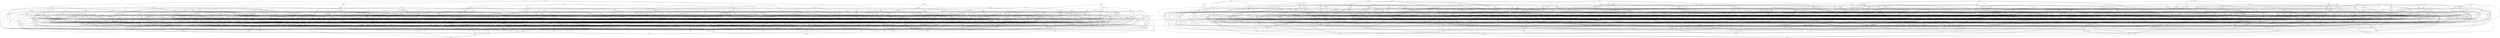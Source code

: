 graph network {
	vxg -- { jlc };
	xgz -- { jgn nzg };
	fjx -- { jpz qgl ltq hhl };
	gqv -- { dgv };
	pcj -- { tnb nsj };
	gxg -- { xtg };
	vxn -- { frn ppq gct plq };
	msh -- { vmm hnd dkp xsb };
	zhj -- { dxt ppt };
	bcz -- { bxg };
	svt -- { xxl bpv zmd stt };
	plf -- { chm fdc vsz xxl };
	mhr -- { rvn kqd mzs };
	pcl -- { vlk znh };
	qlm -- { psc };
	hqf -- { mvq fsn mft mcb };
	hcp -- { sjh nzg };
	qrc -- { vvk txc xlb djf };
	cft -- { dkr pzm vdq nxl };
	fzx -- { qvt cvg jxg };
	qmq -- { sct jsk vbq bkb };
	mff -- { tzc hlk ttv llt };
	cbb -- { cch ffk };
	qvv -- { rvn qcg mhd };
	njp -- { lmx };
	cgt -- { rlc fsf };
	mgf -- { tnb ntt rdc };
	ztx -- { drq gcc };
	stv -- { mqm };
	qpq -- { hcq kzh ppm nxx };
	ldv -- { fbs xjs xkr npx };
	szh -- { ptn gfj nzx pkj };
	fkb -- { dhr znh };
	sct -- { fts };
	bng -- { vmh xht zmv };
	ftj -- { skr gjj vpg };
	qbb -- { bxr blq };
	nrn -- { lxn fjd hnn };
	mfn -- { vlk cnl nhf };
	dgh -- { rmh gxg cnd };
	gnl -- { nxl hdc hlx };
	szg -- { shp };
	dhr -- { xds };
	hsc -- { fvl hhl };
	gkc -- { nqc };
	pxb -- { zcv mnp };
	lxn -- { xtg };
	vcb -- { cbl vqk };
	gcc -- { cxg };
	snb -- { mkj llt };
	mtj -- { dkl scz hdm qbp zbd };
	bqp -- { tmn lcj mll };
	hls -- { ttv fdh plg };
	lvv -- { bcp vmg stt gzr zpk };
	ptj -- { nrn dch hfq sxq };
	drh -- { npd };
	vmh -- { nzm };
	fxm -- { nsr mjs hrz rkh zpj };
	qtp -- { pmx };
	mrg -- { czh ddt qcf hnv };
	qrv -- { hfk gnt dhd gbp dhh };
	gqd -- { qfr };
	sgf -- { zth };
	vgl -- { hfk };
	lnz -- { trd };
	dfb -- { fjv gzz gqv };
	hnc -- { bnc drm qgd nhl };
	fjz -- { xnc xqx ttt kzv };
	tgc -- { qsj lst zgq tbx };
	kqd -- { dgv };
	dvt -- { jtv gqd pln zbx };
	bnc -- { hsk };
	hmx -- { mtp jsn };
	vpp -- { ntt dkf pqf nlf };
	clj -- { lph };
	xkq -- { ksv qxn jjf };
	zgh -- { hkp mhc msm };
	pxt -- { cbl jds nxs };
	rzz -- { qtc tsn fht rql jqq vsm };
	zgs -- { mlm rml btm rpt };
	sjh -- { tmn vtl stt };
	trd -- { kbn };
	ggm -- { hqs qbb bns jlf };
	zbc -- { hdc dfs svg };
	jsk -- { jgb };
	mhc -- { xzp zrh };
	bvb -- { gcb };
	cqd -- { npd xcr ndh ztf };
	zzd -- { dvh kzl };
	sqx -- { fmb xxm vst xcr };
	jhb -- { sjj bfp xqg };
	xvj -- { dkq };
	jvq -- { djs xgj kqh ksv };
	sxv -- { psr pmx zzd cft };
	zrv -- { blp };
	lxl -- { hlh ppq nsh tkb };
	rss -- { nvm };
	ljg -- { pdb ztk ndq };
	vgf -- { gxg rkx qlm };
	lvc -- { jxg mtp dch };
	jzr -- { kjk qvz };
	mqc -- { zgq ppt };
	mdx -- { ltr };
	tvh -- { cnd rss fqh stn };
	vrn -- { kcd };
	crd -- { rml qlm qcg srt jch mvx fjv };
	qdk -- { vsl ckp };
	nlt -- { sjh jhk vvz ngx hfp };
	vnv -- { qhh skx };
	rbg -- { dfs nnr rhc xlz mqc };
	zcn -- { kbn };
	rmm -- { sss qzz xst };
	bjf -- { gbm jms nsd srv };
	sfz -- { mbk bfp tql };
	jhg -- { hrh };
	txm -- { scz lnf bpg psd bnc };
	bpg -- { gmd };
	rhc -- { drh qpl zgq };
	spq -- { qhj rjt tgp };
	dlc -- { gvl ldr };
	vbs -- { gbj skm mxx vlf };
	lcx -- { pkj };
	qgd -- { bkm rbm };
	nhf -- { gdq xds fbr };
	tbs -- { kzh dlb cll };
	rdf -- { dqx dxj zdg gbh psd };
	hms -- { gkx fmp };
	pts -- { chq ggq sdj mzl };
	gbm -- { ftv };
	bmv -- { khb gpg crk tkm };
	shh -- { qcg };
	fdc -- { gjz };
	shn -- { chp mcc sjf rxc };
	bfz -- { qfl };
	jbg -- { nvq };
	lff -- { bdk vps glz gfj };
	bxm -- { jgq };
	tqs -- { gbf hlt fbc };
	qfl -- { nvl };
	hfv -- { nvd jbg xth drg };
	zbx -- { bpp hcf };
	crk -- { lnt lzs };
	jcc -- { jqs xdd mvt };
	drn -- { fkh };
	svg -- { gbt };
	rmt -- { tnq qxc };
	rqs -- { jms blh };
	rth -- { rht };
	zbp -- { pxc bvm nfv dcm };
	kbt -- { lcx };
	dlb -- { fsf tpm };
	dbf -- { prf nhd xbt };
	rxv -- { lph lcj shp xjf };
	jcs -- { cmr nsv hch };
	cnn -- { dbk };
	vdq -- { zth hfh jqh };
	ghk -- { rdm txk };
	jrj -- { zpk lnr gsx bnl };
	rbf -- { qmz sdb ktq };
	jcb -- { cjc fpr };
	cdj -- { nzm jld cxq bng };
	xvd -- { ztf crx cst };
	vzc -- { bmc jsz skk xkq };
	jvt -- { mrc xsr zpl rtf };
	zpp -- { fqh zhh btm };
	lcs -- { tmv qdh css psc };
	sqt -- { sqj ltr dmz };
	hlh -- { fhb };
	cgx -- { sct pmz };
	hrg -- { fpq nsh qhb drg };
	vdb -- { tnq lhv hxf rfs };
	txf -- { rqs trh vkb };
	sfc -- { cxg vmm qdk };
	tcb -- { jgb };
	fdh -- { mrt zld sxg htz };
	vkv -- { bcz dxj };
	vhm -- { rnh };
	dbp -- { grm nxs };
	nsr -- { jms rth jhg };
	jsd -- { vgp cbb };
	ccz -- { ljt cqv hsc qnq };
	nrl -- { dbf bdp qvv };
	rxk -- { lsv bvf };
	jqs -- { nzc fts };
	chq -- { sxc sxq qtq };
	lxq -- { rjt hfc kbj vqp };
	dkl -- { hqs };
	vmg -- { bdk };
	tpf -- { vzt };
	mhd -- { xhn };
	nsd -- { mxl zsr bbd };
	zpt -- { lgp xbs svf };
	fxh -- { skh kjp znz pjk };
	rnd -- { llt zth npn };
	rfp -- { jhc hfq djs };
	rdn -- { shp };
	ttv -- { xjv };
	snr -- { llt cst };
	lsm -- { gjj dxr jsk };
	rct -- { stv jqv jts xqx csh };
	zvx -- { qpl vkv pcl rjr };
	npq -- { jsd vct prv nck psf dkm };
	nbf -- { fgs mrx };
	xkr -- { xth prk hph };
	zqf -- { xtz xqx xdp rxv };
	rtg -- { jgk xxm };
	fjp -- { vrn xgh };
	sqv -- { gck bxr rmg lpx };
	tmz -- { vcz xxm };
	npv -- { gzk ddt qfz gcb };
	xmq -- { rxj hvk lzs };
	qgk -- { xqg cbq qsx lcj };
	lsv -- { tqg pfm tsr vtl };
	dqb -- { kcd ljk zqc qsh };
	tzh -- { bdp nnb sjv tcl };
	rjm -- { rvv hqt bsl szf };
	rlz -- { mxk cnn };
	lgp -- { pxs qpm };
	hgl -- { szj dnq rvt rcm };
	ftx -- { hkl zgr gvn };
	lnf -- { vqg fqb };
	trl -- { sjl rkf };
	vhk -- { tqm };
	pvx -- { npd cbk dnx qkd };
	ngb -- { xcr jfc };
	gkm -- { pgg zgx bmx brb };
	jgt -- { nsj mrt lst tzc };
	rdg -- { xsr xhn vbv };
	svk -- { rxc };
	qxk -- { bfz blv glt };
	dsx -- { chp bcz qsj nbf };
	npx -- { lpx ndq kbj };
	php -- { jds psk pvt gdx bzr };
	xxt -- { gct npd kzl vkz };
	dpv -- { ddh qbv txr lqc };
	mjv -- { xht kcp lst };
	kpt -- { gjm kqh ckh };
	gjz -- { cgz vtl ftb };
	nhd -- { sbb };
	msx -- { ngq bvm sct };
	smh -- { jbg dmz qgj ztf };
	bzn -- { mth hqr vnv gjl };
	hcj -- { lzs fqb dmz };
	xmn -- { mxv nvd msm };
	xfx -- { lqv mll hzz rzd };
	lsl -- { gpl kjk ktr tds zkf };
	mxq -- { rth kjj };
	zsv -- { vct ncs hdg xgj };
	kzv -- { ckq };
	vlf -- { nxz ljd gxf };
	kzx -- { dgp hkj dfs zrd };
	nfv -- { tsf xlf vxc };
	zbr -- { sfz bls kth rdg vqk };
	pcq -- { cbq plv };
	xkx -- { hfh lqg ghk };
	hrb -- { ntt qkd };
	qsh -- { csb ztl trh };
	dpl -- { cbm nrq mnp hsc };
	vpc -- { zjp vqc xth };
	svf -- { lmx rbt };
	hfp -- { jzz };
	rvt -- { tsf qfl rnh };
	jsx -- { qdd gxl tcb };
	vgp -- { gqv gfj };
	jnq -- { xtg };
	cmt -- { bmh xsb };
	xtj -- { fbl jqp };
	xjf -- { zxm };
	lhv -- { jqs css };
	dnp -- { qfr btm pbg cgx };
	mhk -- { ttv zpj pml lnt qbc };
	hdp -- { dtl };
	fhb -- { cfr nft };
	cds -- { vcb jbv qxk };
	bzl -- { kcp bzd jhg fgs dgm hnx vrn };
	lsh -- { gkd jgq };
	tlk -- { qdh bdk fkh nkq };
	xzh -- { szf };
	blv -- { rzd gxl ltq tmn };
	mmb -- { cjb mrt xgh };
	xjv -- { ktl pdx };
	pfm -- { ltq };
	njs -- { phv jlc qtz };
	pct -- { mhz };
	rgn -- { xvj qrv ftn dkr };
	mjt -- { xdm bpg pdx ddt };
	znz -- { nkn rlc };
	rnh -- { vxc };
	vll -- { bfp };
	mfk -- { hfd bfp tjl };
	pvm -- { bbt };
	bjs -- { lkq ftq rkf szg };
	hbf -- { xqb fkk hlc mlm };
	lqc -- { jgb };
	sfg -- { pxc qxl };
	vlh -- { gjf brv hmx hsf };
	rml -- { hmv };
	glz -- { vtl };
	ggq -- { kbn };
	nhp -- { bns fll };
	sqc -- { fhb rjr vmr hmh gct };
	lpr -- { djv nkn bxs xgj mqm };
	nhl -- { tsg mdm pct hfb };
	qpk -- { fps mxl zgr qkk gbt };
	bmd -- { vxs tcb mmk };
	chk -- { jsz ckh dcm };
	ftn -- { zrs };
	xcv -- { vxm };
	hsk -- { bcz };
	cvd -- { drg mjv pjf sxp hrb };
	gns -- { qkk spk xzh };
	ddq -- { qxl jrs zbq mll };
	jqq -- { fkk };
	xsx -- { cqr fps };
	qgj -- { bkm dhd };
	dgj -- { hzd gpl };
	prv -- { sfg pcq jhc };
	ddh -- { drf nkq };
	lzs -- { qpm };
	nrz -- { shh };
	sqk -- { qlz bms drh bmh qqn };
	lmt -- { bcx fkg ccp };
	vbv -- { ncl txc };
	gbj -- { fqt glp };
	vfr -- { pdj ccp zgf lgp };
	mvp -- { shh vbb bjs xvh };
	gck -- { frq };
	rln -- { fpj ltr qcf cjb };
	zlx -- { jcz mbk chr srl };
	mlk -- { pvm hqz };
	vtx -- { qkg };
	rjt -- { hvk };
	fcd -- { ckt qjc xbp };
	zmv -- { vth qhj htf };
	mvq -- { vjn };
	zpf -- { jtt gzl njt dgp };
	lms -- { mkp };
	hdj -- { nkx mkn };
	tkd -- { qgh njp ftn };
	bdm -- { hcr fkk dbk vxs };
	tpm -- { grm sbp };
	jcd -- { lqx };
	pzl -- { sdg jcz jtj };
	pmv -- { zrh };
	fkh -- { cbl };
	kvq -- { qdd jsz djs };
	hqd -- { hcq nbh trl zdn };
	qdh -- { rxk qxc };
	gzk -- { qfx sqj };
	nxx -- { lqv dnp hcf };
	ccp -- { bgm };
	hnh -- { jrk stf pxs nvq };
	dms -- { sqt nzs cjb };
	tpv -- { jjn zjl qjs mvq };
	rcv -- { zjl mlb lbn gkx };
	zfr -- { fhf bpl fqb };
	nlf -- { sqj };
	zhh -- { vtx };
	bsl -- { jjd jmc xxt };
	grh -- { zhj hkj fll pct };
	xtz -- { xqg };
	lkq -- { vll sss hzd };
	cvl -- { klk srl mzq vps krj };
	hmf -- { tcb vbb };
	drg -- { sgf };
	ksv -- { qvl gtv };
	hdg -- { cvg };
	vcm -- { qnz nch };
	lst -- { nhf hbt };
	ccc -- { kzh vjc pxt nkp };
	lqg -- { qqk xxt };
	ntf -- { gvt };
	srl -- { cqm };
	pls -- { ljt rct lff lxn glx nbh };
	nks -- { vpg vcb qjs rpz };
	nft -- { jmc rqf };
	mlb -- { rpt rfs dgv };
	dhg -- { ngb xth bvx bxr };
	ghh -- { frt lhz vrn dqx };
	dvh -- { vgv lvb gnl nft };
	qkk -- { qvd fkb };
	vkz -- { rfh };
	qxl -- { pkj };
	qbx -- { vkz mdz xhq kcp };
	dkf -- { ftv bkr vkb };
	hxf -- { zpk rtf };
	djf -- { sbb hxf hbx };
	tsr -- { kbn };
	xpb -- { xgj zqf xfh gbk };
	kgp -- { fpq };
	tmt -- { nhd };
	lpx -- { fkg };
	tgv -- { lpk };
	zdp -- { cls fkg xfb };
	bkq -- { gzz llr xfh cgx };
	prp -- { mvt pkz pjk tjl pzl vqk };
	hrh -- { tpf };
	mtf -- { nnt jnm hls zlq };
	jtt -- { mkk };
	xgc -- { trb ptd tsf nbh };
	mnp -- { sbp };
	qbp -- { ltr };
	kbj -- { jlc sjf tlh pfg dkp };
	rqk -- { prf mvm };
	svb -- { zgx zcn cgb };
	pdx -- { bft vsl dmz };
	gfq -- { pxs vnr dhr };
	jgn -- { cgb pjk };
	fsn -- { cqm dcm };
	lvb -- { fbr };
	mkj -- { txn rdm };
	qhh -- { sjf vlk mrx };
	xtb -- { chm tpv kmf dxr };
	kxs -- { mfn pjn prk ztx vgl };
	bgm -- { frk xds };
	cgz -- { nvm };
	lbf -- { lbc xhq cnl };
	rkh -- { fmb };
	rlx -- { hss zcm plv lnr sjl };
	txr -- { prf kqd rlc };
	jhh -- { xxt ktl xkx };
	ptd -- { fgm cmc cgz nkp vmg };
	jhr -- { ncl mtp csv };
	tnz -- { xbt rzf lfs tbs };
	vgj -- { hms nbl mcb jvt szj };
	pvn -- { nnb };
	zdx -- { vbd bjl kgp };
	vxm -- { jqk };
	cmf -- { zfb rrp gtn kjv };
	zlq -- { vzt sxd };
	khz -- { drm rln fqp psr };
	dbk -- { vgp kmt };
	mkp -- { skx mzn pkl sxd };
	jfv -- { rqk };
	vcz -- { pkl mdz };
	xth -- { tqm };
	xll -- { njp };
	vxq -- { mqz jlc fbr jmc };
	vfz -- { ttk qbv jsn };
	jzl -- { lnz };
	css -- { rzd };
	rdc -- { tbx qlz };
	gtn -- { jsk psc vcm };
	bzh -- { xfb };
	jfc -- { sgg gbt };
	dkm -- { sjv nrv skm };
	zmd -- { jrs bpv };
	rlv -- { ztx lpk bcx };
	vqq -- { xsr shp pxc };
	mcc -- { hnv qpm };
	qjc -- { pxc qmz cnn };
	clr -- { drn mhd vhm };
	rtz -- { vlk hph xmn };
	nxs -- { drn rdn jbp };
	tzk -- { vst qbb hch };
	vtc -- { cnn kjk rvn cps mft };
	cll -- { gxl };
	qqn -- { xzp cmr };
	cpq -- { vct nrz vbq hlx ffk tmd };
	tgb -- { zcm rql dgh nhd clq };
	sdb -- { rzf mxk brb };
	scd -- { mvm qcj bdk vmg jqq cgt };
	ktb -- { qkd hqr };
	hbp -- { rzx cbm gtv tqg };
	mrc -- { vbq tmn tpm gsx };
	gzc -- { fpq tkm };
	phb -- { dlb mzs kpt mls };
	pvf -- { vpb tmd bnl dlc };
	dhd -- { frk };
	sjk -- { xqm };
	jkq -- { dxt tvz pnv mrn cbk krm };
	dzg -- { fkg zck qgg tgd };
	rhn -- { dnx ztk czh mdz };
	vvz -- { rmm gtl qzz jmp };
	xdm -- { plq ghk gzl };
	tst -- { pld xcv rqf nsd };
	glp -- { psk kbt };
	stn -- { qcj };
	kmc -- { sjv hsf xst ghg };
	kkg -- { xvj ktl kgp mxq dms };
	tvz -- { nsh svg };
	ldr -- { sxh };
	zxd -- { jzr qcj ftj gfj };
	gpl -- { nsp };
	bbp -- { fgm rbq cgx kzv };
	lqh -- { ksz vnv zgh };
	pjk -- { pvm };
	lqp -- { fcl xtz pbg lqv };
	qcr -- { nvm jch nkq rzx svt };
	htz -- { zhm tkm bms thx };
	rll -- { mxq mxv ncn jhg stm };
	tsf -- { cqm };
	hfd -- { pvm hlc jsz xsz };
	dtl -- { mhd xfm hcq rml };
	ljd -- { jnq psc };
	qvl -- { vps mfc rkf };
	pln -- { psc };
	vqd -- { skh mvm };
	glf -- { jqp };
	dkq -- { gcc };
	xhq -- { jjd };
	tkl -- { lcx gcg zds gpl vbb };
	qxc -- { gzr };
	ldx -- { hdg ltb cqv };
	qxg -- { rpt qpg sjk };
	ptt -- { ckp ztv rtz xsx bnc gck };
	knd -- { fkk lpb xdp dlc gjf };
	mdm -- { njs qnr nmz };
	vqc -- { rvv };
	lhb -- { vct ktt gxf fsn };
	rtx -- { vcz fll pkr mxl };
	qmz -- { mlb };
	rmg -- { hbt };
	hlc -- { rvn rfs };
	zfl -- { lnt rtg };
	zbq -- { ckq sct };
	pfc -- { brc vsm dxr djv };
	dmg -- { ggf ppt };
	bbd -- { hqs dhr bxr };
	bcp -- { mfs nch };
	qlx -- { rvn };
	vhr -- { ckt kqj jsv xgj };
	hkp -- { dxt cst qtz };
	zkf -- { jqp xjf jhb };
	ptz -- { gcz xcv ggm bzh };
	kxl -- { jqp stv zxm };
	rkx -- { gjj };
	jll -- { mrt njt qtp };
	jmp -- { jhc };
	kfn -- { cxc zqc };
	srt -- { drf rzx };
	trb -- { qkj vmg mkn };
	nxz -- { qvt };
	qmj -- { vbd bxr chh };
	rzf -- { ntf nkx };
	vjc -- { bnl };
	kqj -- { dgv rmh jfv bvf };
	qkc -- { pfg dsr qtp gnt };
	lsp -- { qgg kfn rxc zkd };
	fmv -- { vgf clr lsh sxh };
	kcx -- { sqj gbh pmv gzl };
	fcl -- { pfm };
	mzs -- { hdn vcv };
	zlt -- { mjv lpx dvh };
	fts -- { grm };
	hfb -- { llt hqr };
	shq -- { qqj hmf bxs xdd };
	fbs -- { zbd krm };
	bjm -- { mnp };
	szj -- { lgz bvf };
	qgh -- { hzf };
	cmd -- { xht bms tpf txn };
	tbp -- { gzr gmt ffk nxx };
	hdm -- { xll fbc jmc };
	sqn -- { vbq nzc lxn bfp rxk };
	jgq -- { nfb };
	zkg -- { fxm hqt xvd frq tmz };
	nln -- { gdx };
	xvv -- { ztd rlv zck ptt };
	fpr -- { nqc bxg };
	cvf -- { tkd sgg hdc nvq };
	xlc -- { jtj zpk gtl };
	mkk -- { frk };
	rxc -- { stm };
	fnm -- { tbx jlc xjs tlh };
	czj -- { dfd bvx lqg cjc };
	fhk -- { tmz hsk fgs cht };
	cps -- { gvl bbt };
	jls -- { bmc };
	prt -- { bgm kgp };
	mpm -- { pcq xbf sjj };
	tvf -- { vmh ngb kfn hsz smh qnh };
	plm -- { fzx trq ttt qnz };
	mzn -- { tzc };
	ztv -- { svk zfr jtt };
	rbm -- { czh };
	fbl -- { ftb jtv };
	chj -- { qfx xpl vxm kfz };
	ngh -- { pmx qkc gpz stf };
	vqp -- { ntt cfr };
	qvz -- { fmp };
	vsl -- { msm tkb vnr };
	cht -- { hqt hxs };
	cgb -- { sjj };
	knr -- { szf qbp qgj zfl rkh xxm };
	fgq -- { kmt bqp xvh ppm };
	sjn -- { xzp xhq hnz frn };
	qhg -- { mxk jjj jhb };
	ckr -- { sxh gkd };
	nnt -- { svk spk vqg };
	rxm -- { rht };
	jqv -- { rgq qlx qnq };
	cbp -- { gcb hqr };
	dgp -- { sgf };
	xfh -- { jls };
	chr -- { zdk pfg };
	rbq -- { jhr zcm cqm };
	zdk -- { hrh cbp };
	xsz -- { mhd bvm };
	ffg -- { ccr xfx krk fts };
	zpk -- { nnx };
	mqz -- { gpg chp };
	mdz -- { cfr ggf };
	hlt -- { qsl tkb };
	qct -- { tlh jlf zrs };
	sdj -- { hdp vqd vjc };
	nzs -- { jld prt gvn };
	gkx -- { cbl xnc };
	zbt -- { vst qpk gzk cqr };
	ftq -- { nvl gqd jrs };
	cnd -- { rzd };
	fps -- { dtm };
	plg -- { hlt xsx mfn };
	rbt -- { mrn };
	tsj -- { xfm ngx xtz bjm };
	ftb -- { bbt };
	gjm -- { nnb vjc };
	jnx -- { nnb vvk };
	skx -- { qpl };
	gjl -- { hfk };
	ncn -- { mrn jgk dtm };
	dbl -- { bxg vqg lst };
	ppq -- { vmm };
	dxr -- { bxs };
	pcf -- { rcm nfb ptj };
	hzd -- { cps gxf };
	xvh -- { lph mlm };
	flv -- { xsz jbv vcv qtk };
	srv -- { hqs jcd qpl };
	ztd -- { svg hph };
	nvs -- { nft fqp ktl mdx };
	cmc -- { sjk };
	jgk -- { mxv };
	ppm -- { dbk };
	ptn -- { pxc vcv };
	cqk -- { jrk rqs gjl hlk };
	rjr -- { mhz };
	prk -- { bpl zgr };
	rjf -- { vcz vkb lms lrz };
	xlz -- { zhj xll };
	dds -- { cqr ztd gbg fkb };
	gzz -- { rzf rpz gxg };
	zdn -- { hkb qsx qgl tqg cll };
	ksj -- { jfc mzd vxm };
	ttk -- { qtc nkn };
	vjn -- { pvm lnz };
	xld -- { clq qxg qnq vvk };
	xbs -- { svk lrs gpg };
	bmc -- { qtk };
	sdc -- { tjl jts mhr vmv };
	mjs -- { qgg hnh vxn };
	sxc -- { zpk bxm zcn };
	mft -- { gvt sjj ckh };
	zcx -- { tgv dmg frn ltr mhz };
	csh -- { qpg };
	bbt -- { xqg };
	zmf -- { hvk qsj chh bbq };
	jlv -- { qpl };
	skm -- { qsx };
	lcp -- { vkv rth };
	ttt -- { pzl };
	gjf -- { gjj };
	jcx -- { lvb qkr jhh dkr };
	rgs -- { bxv dfd vdf xgh sxg };
	crx -- { xzp xjv };
	qkd -- { gbg };
	nmz -- { gcc zsr xzh lqg };
	fmd -- { nnx xqm nln cpq };
	mfr -- { jcd };
	vpb -- { ckt };
	fhf -- { lmx };
	mvl -- { cjc vgl qvd zdx vmh };
	pgg -- { sjv gvt };
	djs -- { hzd };
	vkb -- { rxm mqs };
	rsh -- { hlk xvj zbz zlt nxl };
	hdh -- { rbm zdp dzt };
	jfg -- { lrz kdz ltr };
	khb -- { pmv frt ndq ccq };
	zhm -- { sxg rmg bft };
	xzf -- { ldr tnq };
	ntx -- { gmt nzc bdp rmt };
	nck -- { zsd rxk xdp };
	hdq -- { lcf kmf nks rzx };
	spk -- { rmg };
	tfj -- { ntf mzs hcp vmv };
	pkr -- { pjf };
	xpk -- { msm pct chr vhk };
	zsd -- { zpk qtc qmz };
	njt -- { rqf };
	lht -- { nvm nch lqc };
	tmh -- { jjs bqt scd kqh gmt };
	sxp -- { hlh jqk sbj };
	ztl -- { vhk xmk lrs };
	svz -- { qvz };
	thx -- { gfq cjb hnv };
	qqj -- { mfk vbx dgj };
	fkk -- { tcl };
	sbk -- { jbt brc psk kvq hmv };
	tzr -- { psd rth xjv jqh };
	ncl -- { xfm };
	vqk -- { qvt };
	ztf -- { psb vqp };
	pkz -- { kqd hfp gtv };
	xst -- { vtx zgx };
	nqf -- { mtp cps };
	nrv -- { ncl jhc };
	tsn -- { mft rkx lpb };
	bkb -- { bxb };
	czs -- { mzd mxl mlq mkk mqs };
	tzb -- { rbt chr txm ftx };
	bxs -- { tsr };
	vlb -- { zxm gtv nxq ldf };
	vmr -- { nxl xhq svk };
	xxl -- { sjl };
	mhq -- { rtz nvs stf ljk };
	mkn -- { zgx djs nzx };
	kmp -- { trz bzh vrn lbf };
	cls -- { rlv zbc };
	cxg -- { zrh gcb };
	kpd -- { rvv bpl lms };
	vxs -- { bxs nfb };
	bvc -- { jbt lgz dxz jts };
	qfz -- { xmk krm lmt };
	jzj -- { pxb ttk dbp qkg };
	ptp -- { sgc mpm prl mfk hcf shh };
	qfx -- { qnr };
	xgj -- { jnx vlb nln };
	mxv -- { rxm };
	gxf -- { hnn };
	jjf -- { sbb };
	nsm -- { nvd bxv };
	ktr -- { rnh cvg lnd };
	nrq -- { mlk dmd ljd };
	lgr -- { hbp gqd rpz dvt };
	bxd -- { fkh csh hqp fzr };
	gms -- { qfz zgf nmz ppt };
	chp -- { gbh qkd jlv };
	nbh -- { sdg };
	kcd -- { hvt };
	ksn -- { cht ztf mdx htf zrs };
	cvk -- { qsj txn xmq mcc jll };
	zjl -- { hdn };
	kdz -- { rdm };
	jhc -- { mlb tmd };
	pdb -- { dbt ftv };
	tmv -- { mlm nqf qlm };
	sxq -- { cch };
	zpj -- { zgq ctn };
	cmz -- { zjt rxj vfk pkl xlz };
	prl -- { dmd jhc };
	lpn -- { fcq bvb rtg };
	gnn -- { skx dqx zxj stm pjn };
	ncr -- { hfp mfs rtf glf };
	zzh -- { dbl zrd khb gkc };
	xbt -- { nsp sxq };
	lbm -- { kbc xlc cmc xdd };
	zsg -- { hcf trq sjk };
	dck -- { psf bjs kbv };
	jsv -- { kpt ntf jcc };
	lgn -- { hss mfs bzr gcg };
	frn -- { dqx };
	cgc -- { qqk mxv tnb };
	btm -- { sxh };
	csb -- { zck jrk };
	sms -- { mqz fpj npx kjj };
	vjf -- { stt vrp ddh trd };
	sgc -- { rmh cqv };
	xbf -- { jpz xzf rkf };
	gpg -- { lgp hvk };
	spj -- { bdp xjd xdp };
	trr -- { bjl sdz gbm gfq tzk lnf };
	gbh -- { qlz xfb xds };
	fkm -- { glp lfs plf zpz vll pql };
	bqt -- { scb hzd };
	ldg -- { dgj fjd bjm dlz };
	dqv -- { jtm hts hdg };
	tsg -- { qlv npd jld zbc };
	mdc -- { bmx hmf sbb };
	lxv -- { lbc hrz zqc hlh cls gkc };
	jzz -- { cll mqm gtn ttk };
	ncs -- { clj jkf };
	nsg -- { fmb snr mlq };
	lln -- { zpk qfl gfj };
	drm -- { vpc ktb };
	lcf -- { csv hcr rlz };
	dhs -- { nzx xqb hkh };
	jgx -- { dcm qcj mvv jhr sjl fcd };
	bcf -- { mbk tlv clj };
	zrd -- { jjd };
	nbl -- { jqq tgb nhc };
	qgg -- { qpm };
	qgl -- { jtv lgz };
	fzg -- { krk ttt };
	jsb -- { dbl vxg pmv bpg };
	qqp -- { gkz jjn cjz glz };
	mmk -- { fqh zmd jbt };
	bft -- { bpl };
	vqg -- { jld };
	zkd -- { tgv frt hsk };
	fjd -- { fht hbx bmx };
	gnh -- { lqv dfb pfm mdc };
	txc -- { djv };
	vjp -- { lgz tql hqz };
	hqp -- { pxb jmp spk qlx xfs };
	qtj -- { pxc jsx nxq hcp jpz pln };
	stf -- { ccp };
	bvx -- { vxm };
	lfs -- { tsr };
	htf -- { sxg zrh lrs };
	vct -- { stn };
	qzd -- { vfz ngq fkv };
	qjm -- { sbp ftb mvm hkh nrz };
	dfh -- { mlm qjc cqm drf qnc };
	vps -- { gvt };
	gct -- { hfb };
	jpz -- { glf };
	xnc -- { tqg nnx };
	xqx -- { cbb };
	ppt -- { pkl };
	zjp -- { stm };
	chm -- { srt lss bcp hss };
	bmh -- { cjb };
	gcg -- { vcv };
	zgf -- { xcr xht };
	qbv -- { nch ngx };
	nxq -- { vxc kbt };
	pfr -- { lvc gzr scb jnq tnq };
	lnd -- { jds sbp qcg jbv };
	blh -- { znh };
	mvx -- { fbl };
	sdg -- { jbp };
	tln -- { fgm vhm hdp zsg };
	lpz -- { zzd rjr dns rfh };
	zxj -- { rvm chh };
	tql -- { jjn };
	bjl -- { rfh };
	gnq -- { rkh nvd vfr vqc czk };
	ttj -- { nxz nln vbv ltq };
	kjp -- { sxq xfx };
	mnm -- { lff qhg nrz fjv };
	qhb -- { lpx vqg drq };
	tlv -- { xlf pjk };
	rvm -- { qgh nlf mfr dtm };
	jtj -- { hdn nhc jjj sbb zhh };
	mdq -- { bjm mxx jjf nzc pvn };
	tgd -- { hxs tlh mmb };
	jsn -- { csv };
	rrp -- { cjz vgf bmc };
	pdh -- { vxg lmx tnb };
	xrg -- { rvv dkq cjb };
	hrz -- { xjl };
	krk -- { qvz };
	dzt -- { szf zgh rtx };
	psf -- { scb lln };
	tjm -- { djf nbh lbn bpp gtl };
	jjn -- { vjn };
	zld -- { hmh vcn gns };
	tvt -- { lpx rdc rjt dcq xmn };
	bxv -- { nnr };
	csf -- { hdj nzc nch bpp };
	xfr -- { jzr szg zcv cmc };
	fbc -- { cbk };
	fht -- { zbx hss jtv };
	ghg -- { gbk ktq nrv mlf spj };
	ccr -- { bxm fdc kjk sdg tjl };
	tdj -- { bxb cbl sfg jtm pvm };
	zfb -- { lcx };
	nhc -- { vtx };
	nkp -- { jmp mvt };
	dcq -- { csb cht vmm };
	fnv -- { bjl qkr fkb };
	zpz -- { tds qfr qpg mlk };
	ggg -- { fqh };
	nkn -- { mbk };
	hts -- { xqb jtm hdp ggg };
	gbf -- { zrd jfg };
	blp -- { qlv cnl rtg };
	mlf -- { lct jnq };
	mss -- { bcx rqf zlq hzf };
	tds -- { kng dlc };
	nvd -- { lqx };
	fjm -- { psr chr jcb };
	nqt -- { pvn lfs btm dkm };
	ztg -- { zcm lss bxm xsg cgz };
	fqt -- { rql zcm ffk fqh fjv };
	frt -- { sbj };
	lss -- { nkq };
	pxh -- { gvl pmz rqk ncs flf qsx };
	jgc -- { bvx nzs fnv mhz };
	gvl -- { trd };
	hkj -- { drq psr };
	gzl -- { zdg };
	jbv -- { nsp };
	qkj -- { csv clj fmp cgz };
	gmv -- { qvt qxl rxv };
	ltb -- { jrs cqm };
	dmd -- { cgt sxh };
	vnr -- { nqc };
	tbh -- { vdf rnd zdk hnh jms };
	ggf -- { gdq };
	fqp -- { dhd };
	scb -- { nvl };
	glt -- { xgz sss hnn zcv qkg };
	ndq -- { hnz gmd };
	brv -- { mnp fvl qxc };
	kqc -- { vdc svz rkx zjl };
	mvt -- { ckr };
	bzg -- { pln xqb hmv ksv };
	pcc -- { flf vqd jtv clq };
	hkh -- { qvt };
	bxl -- { hbx vbs xtg sbk };
	pzm -- { ddt npn svf };
	dlz -- { nkx bvm };
	dnq -- { hhl cbq hdp };
	cjc -- { qgg frn };
	dbh -- { xfg mls qzd djf cbv };
	skh -- { nqf lct nxz };
	cqv -- { vtl };
	lnr -- { qfl tkl };
	hhl -- { cgb };
	zsr -- { hbt };
	dnm -- { qfr srt prl ggg xzf };
	dgm -- { hbt ccp bxg };
	vdf -- { mdx pkl };
	zpl -- { rpz };
	pgc -- { brb clj glz rss };
	jhs -- { czh tkd pld txf };
	blq -- { vnr mxv };
	mxx -- { nzc trd };
	gmt -- { djv nsp rkx };
	dvs -- { khl qdd mkn sjl };
	zjt -- { xkx lhz qpl bzk };
	sgz -- { nsh tvz fqb ljk };
	bvg -- { dck sgc znz gdx };
	klk -- { rlc ltb hms };
	phv -- { pfg vth sqj };
	skr -- { qtk cjz zds };
	trq -- { zcn pgg };
	cjb -- { blh hlx };
	dxz -- { vpb sjk xsg kbc };
	npp -- { kzl ksj xkx pdh qnr qqn cvk };
	hhv -- { tkl qkg rdn rss };
	lhk -- { zck xzp bkm vsl };
	bzr -- { jsn ckr };
	gtv -- { rfp };
	bbq -- { kcd ljk vxq ppq };
	dtq -- { hfc qmj bzl krm };
	pqf -- { mgf jjd vkz };
	pdj -- { pfg pkl vsl };
	slz -- { znh svg zrv gvn };
	lrp -- { lqh dkq dns pdh };
	mqs -- { xgh };
	mqm -- { glf };
	sht -- { zfl mxq tqs ckp };
	ndh -- { dkl xsb njp };
	ckp -- { cbk };
	xmk -- { hrh lhz };
	czk -- { fbr gbt hnz };
	fhg -- { xgj msr hbx };
	rkf -- { vqq };
	bnp -- { kjj plq qlz };
	xsg -- { cnd gjf cbq };
	krj -- { rkf msx jxg mhd };
	zbz -- { bcx jqk hfc };
	fpj -- { gck };
	qnh -- { blh rht };
	nrt -- { zrh pjn chh qnh };
	xjd -- { kzh mmp mll rzd };
	fgs -- { lzh };
	xjl -- { hxs tqm gdq };
	fzr -- { clr jls vmv };
	bjx -- { nxs ftq fzg qbv };
	gmd -- { zth zsr mrn };
	flf -- { xsr hkh };
	pxs -- { tzc zbd };
	ctn -- { pcj vst qfx };
	hmh -- { mss lpk lms };
	rpk -- { jls xtj xtb tlv };
	glx -- { ktq rmt jsd hqz };
	khl -- { rdn xdd bvm };
	nzm -- { pkl };
	jjj -- { kng hnn };
	djm -- { zrd ttv cst dgp };
	jxq -- { fhg kbc bkb csh };
	nqq -- { vcz psb kpd rvm };
	ffc -- { nsj gvn rxc mzd };
	qkr -- { sjf };
	qkl -- { sqk bnp lbc fcq };
	plv -- { svz qpg xjf };
	brc -- { gcg fdc };
	kmt -- { jgb };
	sgg -- { rvv fhf cfr };
	mvv -- { pvn pbg vxc xgz };
	grm -- { gkd nfb };
	xfs -- { nqf vcm lbn };
	xnl -- { mqs vgl hrb crx jcb rdm };
	ggt -- { qqk njt gbf drm };
	gdx -- { rtf };
	hnd -- { mxv lmx fjp };
	bxb -- { kng zpl };
	hfh -- { ftv jlv };
	xdg -- { dlb jhc vgg vsm };
	rbc -- { rjr drh gbm mgk };
	pfj -- { ckt xfh hxg lcs rbf lct };
	gbk -- { hmv ckh };
	kxb -- { tpf pgd fft qgh zpt };
	mls -- { jcz xtj };
	zrs -- { nnr };
	drq -- { qbb };
	bgk -- { fzg jzl jkb qpg };
	trt -- { bxm qkg hqz css };
	nlx -- { gzc mrx hdc lzh };
	bzk -- { nvq fjp cgc };
	jnm -- { vhk psd tgp svg fmc };
	fnj -- { jzl gcg fzg tql };
	vgg -- { svz hzz sjj gtn };
	pld -- { kdz snb };
	nsv -- { fbc nsm cnl };
	kth -- { bmd xdd bvf };
	mgk -- { fqp rnd xcv };
	vbx -- { jbp qgl };
	hzz -- { vpb };
	dns -- { fmb jqk fhf lpk };
	zdg -- { xsb lqx mrx };
	prf -- { bbt };
	ntb -- { zjp sfc gbh ztk };
	trh -- { vgv hlx };
	hcr -- { mbk lss };
	rql -- { pbg };
	hnx -- { zrv crk lcp bvb };
	gkz -- { mlf jzl nnb };
	ktq -- { rvn };
	ptr -- { xgh kdz kfz gdq };
	xlf -- { fvl };
	hkl -- { fjm hdc nsd };
	ckq -- { tcl lfs };
	ktt -- { stv stt bqp dch };
	pjn -- { lhz };
	dkp -- { rxj vbd };
	vsz -- { tvh ggq };
	vgv -- { pkr };
	psb -- { tgv };
	mfc -- { nbh zcv qxc gqv };
	ghc -- { qjs sxh zpp qfl cch };
	hxg -- { chm pcf qvz };
	ccq -- { bft qcf hvt };
	bls -- { kbt vll glf };
	bld -- { qkr knr tzc pdb };
	mzl -- { jtm qxc vxc fvl };
	nsj -- { dtm };
	gbp -- { blq ppt dxt };
	vrp -- { sss gjm };
	tlx -- { qpg xxl hzz nrv };
	ssv -- { ktb lzh qtz hfh };
	bfd -- { ddt gjl qsl dfd };
	rrq -- { fmp xfg ccz bnl };
	qsl -- { hvt };
	pgd -- { vzt drh gbg };
	qnc -- { qnz kzv dfl };
	mlq -- { vgv };
	cbm -- { gkd };
	dhh -- { cxc rnd qvd };
	ldf -- { bpp ldr };
	hkb -- { mvq ngx qxl };
	nzx -- { qtk };
	xjs -- { zgr npn };
	cxc -- { tkb cmr frq ftn };
	lmr -- { pln jfv vbx zjl };
	ttx -- { jcd mkk zjp jlf tkm };
	qhj -- { mqc };
	mpl -- { ggg mzs nrl svb };
	jch -- { pkj vbb };
	qtc -- { jqp };
	hzg -- { pcj fcq hvt qkk };
	vjg -- { gpz cmt fkg bvb };
	jbt -- { zxm zfb };
	dfs -- { tqm };
	xpl -- { mfr lcp };
	xhn -- { kmt };
	jqh -- { hph nhp snb };
	hxs -- { hbt qnr };
	qzz -- { jls dhs };
	sdz -- { xjv qhj jfc drm };
	gnt -- { pmx mkk };
	jts -- { kxl };
	vmv -- { gxl };
	kng -- { nsp };
	ckc -- { drf rmh msr mzq };
	flb -- { lvb vsl lpn jgk };
	msr -- { cgx bqt };
	trz -- { snr lrs fpr qkc };
	llz -- { bjl hnv nhf spq };
	ngq -- { qlx ljt qjs };
	xfl -- { lht fmd fgm pcf };
	fsf -- { fkk tmd };
	kbv -- { zds spj zpl jxg };
	nkq -- { pql hcq };
	dxj -- { bkm rfh };
	hnz -- { hqt };
	pql -- { tsf qmz };
	mgz -- { jcs nbf vnv mzd };
	sxd -- { zbd };
	fpq -- { kjj bms };
	rcn -- { qdd cvg mnp jfv xtg };
	fft -- { vzt xll pcl jlf };
	dsr -- { mfr rjr };
	qqk -- { cqr dkl };
	skk -- { dch tmt kjk };
	plq -- { rbm };
	bzd -- { vbd rdc psb };
	qxf -- { cnl jnm tgd thx };
	jmc -- { rbm };
	dnx -- { frq txn };
	zvn -- { skx lqx nsm cbk };
	tgp -- { jtt fbs };
	nkk -- { ttv qlz qtp sgf };
	hlk -- { rht };
	xqm -- { trd };
	xnf -- { nrq zcn kjp pkj lsh };
	jkf -- { jnx vvk mzs ppm };
	kdl -- { ghg bbt jcc gmv };
	vfk -- { plq hsz qdk bzh };
	jhk -- { vsz kqh skm };
	kcp -- { kzl };
	zqc -- { pjf xzh };
	rdm -- { pjf };
	jrk -- { vbd };
	nsh -- { pnv };
	pnv -- { qvd gcb };
	mcb -- { mvx bfz dlz kbc ptn };
	llr -- { lct nvl jgn };
	fmn -- { lgz lnz bvf fcl };
	gdq -- { nnr };
	hzf -- { fpq hfb };
	snm -- { xfb qnh zpj xsb hrz xcv };
	clq -- { kbn };
	pdc -- { psk lhv lff skr };
	jds -- { drn };
	jkn -- { xfm ggq dbp pxb };
	ljk -- { ckp };
	lzh -- { mcc };
	qtq -- { fvl ksv fsf };
	mzq -- { hqz jbp };
	lpb -- { vhm nvm };
	kmf -- { nkx jcz };
	sbj -- { hlx lrz };
	sfm -- { fcl hdn zgx krk };
	mdh -- { hmx hkb tmt pcq mmp };
	xbd -- { mlb sjl zpl jbt szg };
	hdc -- { fps };
	hfc -- { mzn qkr };
	gtl -- { vpg };
	cjz -- { xqm };
	jjs -- { vbb mvx gbj };
	kkh -- { lzh rbt lzs frk };
	txk -- { szf fmc xgh };
	rcm -- { tkl krk pmz zhh qdd };
	tdb -- { svf dsr xpl mlq zrv };
	xbp -- { hdj ggq ldx };
	hfq -- { bpv bmx };
	qlv -- { mzn bvb };
	mzd -- { lrz };
	vcn -- { mfr pkr zth };
	hsf -- { rzd hhl };
	xfg -- { bfp tmt };
	dbt -- { vqc hvt jgk dmg };
	nzg -- { txc bfz mlm qnz };
	sqq -- { vmm fcq lnt qsl zck };
	lbc -- { fpj };
	hch -- { ktl jqk };
	npn -- { hfk };
	cxq -- { vxg npd nlf };
	fmc -- { dfd mrt };
	qcf -- { ggf bxv };
	blc -- { ldt bfd nhp hdh };
	bbh -- { cmr scz nzm vth };
	rgq -- { zbq vjp bcf };
	cbv -- { rpt lbn nrz };
	sjl -- { fmp rlc };
	qxn -- { sbb zfb qnq };
	ztk -- { hqr };
	ldt -- { zsr hqr tnb gkc lms };
	vdc -- { cbm trl mxk };
	qtz -- { fll };
	rxj -- { scz };
	bns -- { hcj nqc };
	kfz -- { znh xjv gbg };
	qbc -- { bxg zxj nsg };
	pvt -- { nqf zpl nhc };
	srs -- { dkr mkj tmz jlv };
	kbc -- { vpg brb };
	kjv -- { lcj lfs gxf };
	tbx -- { qtz };
	vst -- { cbp rxm };
	jkb -- { chk ckc dqv };
	bkr -- { trh bgm };
	hsz -- { ggf hfk };
	gpz -- { sxd prt };
	pml -- { xlz nvd gck };
	dfl -- { lqc kbn jjf zds };
	vsm -- { srl };
	bpv -- { tcl };
	qmf -- { nxx xhn jbt zmd };
	mfs -- { qtk };
	mth -- { vbd gzc bmh };
	kcb -- { vrp xhn lht lsm };
	ksz -- { gvn qbp jbg };
	gsx -- { nnx cch };
	rmp -- { mhc ljg bkr cmt qgd };
	zdr -- { vhk xrg qkd dmz qct };
	gcz -- { vth vrn lnt cxg };
	xlb -- { xlf lph rlz };
	mmp -- { bkb pmz stn };
	cnc -- { lsh ljt cds rgq };
	fkv -- { jgq rfs ldf };
}
